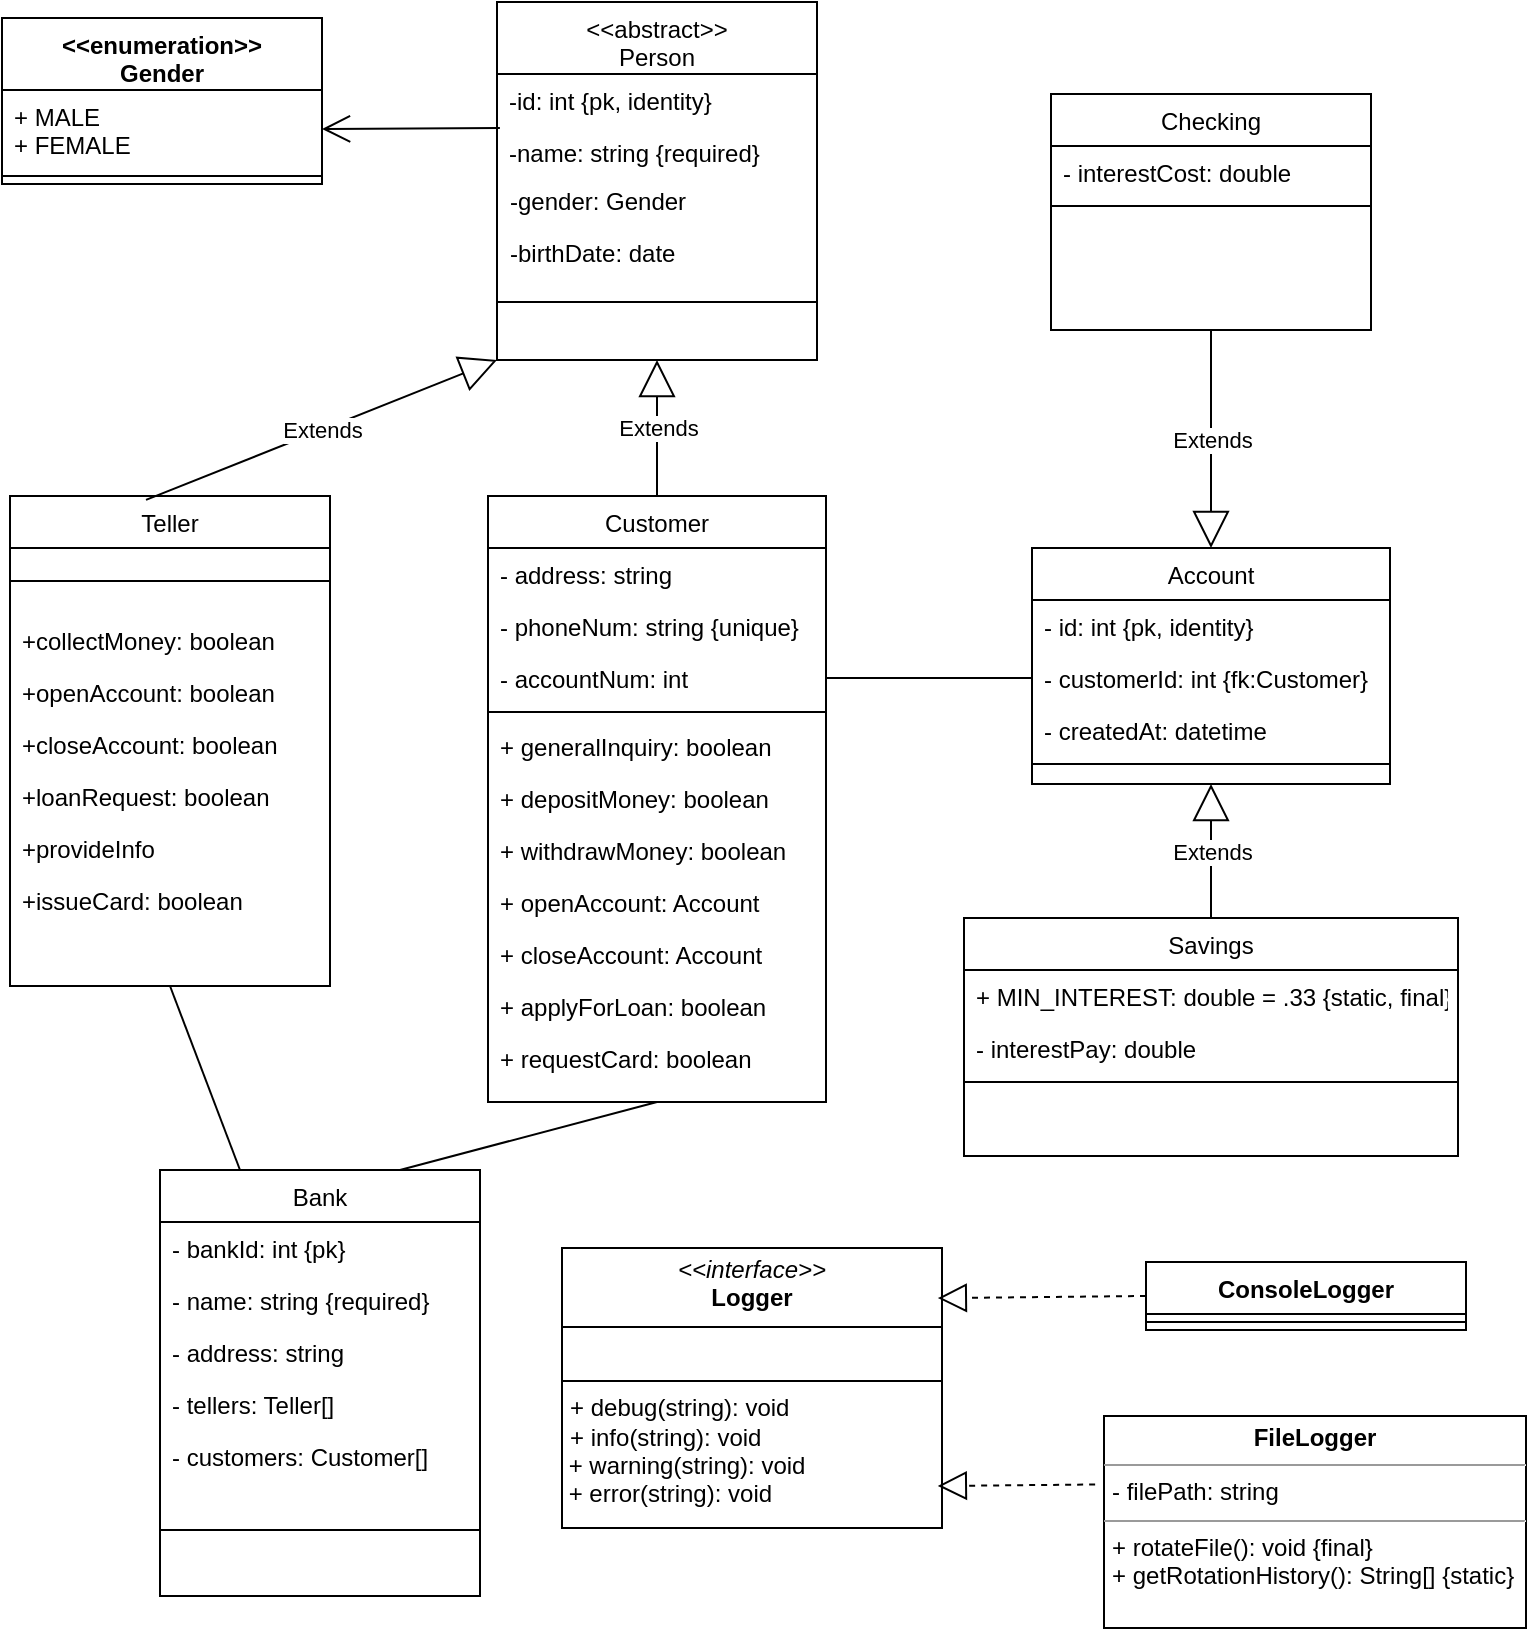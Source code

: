 <mxfile version="22.1.22" type="embed">
  <diagram id="C5RBs43oDa-KdzZeNtuy" name="Page-1">
    <mxGraphModel dx="896" dy="746" grid="0" gridSize="10" guides="1" tooltips="1" connect="1" arrows="1" fold="1" page="1" pageScale="1" pageWidth="827" pageHeight="1169" math="0" shadow="0">
      <root>
        <mxCell id="WIyWlLk6GJQsqaUBKTNV-0" />
        <mxCell id="WIyWlLk6GJQsqaUBKTNV-1" parent="WIyWlLk6GJQsqaUBKTNV-0" />
        <mxCell id="zkfFHV4jXpPFQw0GAbJ--0" value="Teller" style="swimlane;fontStyle=0;align=center;verticalAlign=top;childLayout=stackLayout;horizontal=1;startSize=26;horizontalStack=0;resizeParent=1;resizeLast=0;collapsible=1;marginBottom=0;rounded=0;shadow=0;strokeWidth=1;" parent="WIyWlLk6GJQsqaUBKTNV-1" vertex="1">
          <mxGeometry x="36" y="267" width="160" height="245" as="geometry">
            <mxRectangle x="230" y="140" width="160" height="26" as="alternateBounds" />
          </mxGeometry>
        </mxCell>
        <mxCell id="zkfFHV4jXpPFQw0GAbJ--4" value="" style="line;html=1;strokeWidth=1;align=left;verticalAlign=middle;spacingTop=-1;spacingLeft=3;spacingRight=3;rotatable=0;labelPosition=right;points=[];portConstraint=eastwest;" parent="zkfFHV4jXpPFQw0GAbJ--0" vertex="1">
          <mxGeometry y="26" width="160" height="33" as="geometry" />
        </mxCell>
        <mxCell id="zkfFHV4jXpPFQw0GAbJ--5" value="+collectMoney: boolean" style="text;align=left;verticalAlign=top;spacingLeft=4;spacingRight=4;overflow=hidden;rotatable=0;points=[[0,0.5],[1,0.5]];portConstraint=eastwest;" parent="zkfFHV4jXpPFQw0GAbJ--0" vertex="1">
          <mxGeometry y="59" width="160" height="26" as="geometry" />
        </mxCell>
        <mxCell id="2JxM8UlmAFkqMBroLjRq-3" value="+openAccount: boolean" style="text;align=left;verticalAlign=top;spacingLeft=4;spacingRight=4;overflow=hidden;rotatable=0;points=[[0,0.5],[1,0.5]];portConstraint=eastwest;" parent="zkfFHV4jXpPFQw0GAbJ--0" vertex="1">
          <mxGeometry y="85" width="160" height="26" as="geometry" />
        </mxCell>
        <mxCell id="2JxM8UlmAFkqMBroLjRq-4" value="+closeAccount: boolean" style="text;align=left;verticalAlign=top;spacingLeft=4;spacingRight=4;overflow=hidden;rotatable=0;points=[[0,0.5],[1,0.5]];portConstraint=eastwest;" parent="zkfFHV4jXpPFQw0GAbJ--0" vertex="1">
          <mxGeometry y="111" width="160" height="26" as="geometry" />
        </mxCell>
        <mxCell id="2JxM8UlmAFkqMBroLjRq-5" value="+loanRequest: boolean" style="text;align=left;verticalAlign=top;spacingLeft=4;spacingRight=4;overflow=hidden;rotatable=0;points=[[0,0.5],[1,0.5]];portConstraint=eastwest;" parent="zkfFHV4jXpPFQw0GAbJ--0" vertex="1">
          <mxGeometry y="137" width="160" height="26" as="geometry" />
        </mxCell>
        <mxCell id="2JxM8UlmAFkqMBroLjRq-6" value="+provideInfo" style="text;align=left;verticalAlign=top;spacingLeft=4;spacingRight=4;overflow=hidden;rotatable=0;points=[[0,0.5],[1,0.5]];portConstraint=eastwest;" parent="zkfFHV4jXpPFQw0GAbJ--0" vertex="1">
          <mxGeometry y="163" width="160" height="26" as="geometry" />
        </mxCell>
        <mxCell id="2JxM8UlmAFkqMBroLjRq-7" value="+issueCard: boolean" style="text;align=left;verticalAlign=top;spacingLeft=4;spacingRight=4;overflow=hidden;rotatable=0;points=[[0,0.5],[1,0.5]];portConstraint=eastwest;" parent="zkfFHV4jXpPFQw0GAbJ--0" vertex="1">
          <mxGeometry y="189" width="160" height="26" as="geometry" />
        </mxCell>
        <mxCell id="zkfFHV4jXpPFQw0GAbJ--17" value="Account" style="swimlane;fontStyle=0;align=center;verticalAlign=top;childLayout=stackLayout;horizontal=1;startSize=26;horizontalStack=0;resizeParent=1;resizeLast=0;collapsible=1;marginBottom=0;rounded=0;shadow=0;strokeWidth=1;" parent="WIyWlLk6GJQsqaUBKTNV-1" vertex="1">
          <mxGeometry x="547" y="293" width="179" height="118" as="geometry">
            <mxRectangle x="550" y="140" width="160" height="26" as="alternateBounds" />
          </mxGeometry>
        </mxCell>
        <mxCell id="zkfFHV4jXpPFQw0GAbJ--18" value="- id: int {pk, identity}" style="text;align=left;verticalAlign=top;spacingLeft=4;spacingRight=4;overflow=hidden;rotatable=0;points=[[0,0.5],[1,0.5]];portConstraint=eastwest;" parent="zkfFHV4jXpPFQw0GAbJ--17" vertex="1">
          <mxGeometry y="26" width="179" height="26" as="geometry" />
        </mxCell>
        <mxCell id="zkfFHV4jXpPFQw0GAbJ--19" value="- customerId: int {fk:Customer}" style="text;align=left;verticalAlign=top;spacingLeft=4;spacingRight=4;overflow=hidden;rotatable=0;points=[[0,0.5],[1,0.5]];portConstraint=eastwest;rounded=0;shadow=0;html=0;" parent="zkfFHV4jXpPFQw0GAbJ--17" vertex="1">
          <mxGeometry y="52" width="179" height="26" as="geometry" />
        </mxCell>
        <mxCell id="3" value="- createdAt: datetime" style="text;strokeColor=none;fillColor=none;align=left;verticalAlign=top;spacingLeft=4;spacingRight=4;overflow=hidden;rotatable=0;points=[[0,0.5],[1,0.5]];portConstraint=eastwest;whiteSpace=wrap;html=1;" parent="zkfFHV4jXpPFQw0GAbJ--17" vertex="1">
          <mxGeometry y="78" width="179" height="26" as="geometry" />
        </mxCell>
        <mxCell id="zkfFHV4jXpPFQw0GAbJ--23" value="" style="line;html=1;strokeWidth=1;align=left;verticalAlign=middle;spacingTop=-1;spacingLeft=3;spacingRight=3;rotatable=0;labelPosition=right;points=[];portConstraint=eastwest;" parent="zkfFHV4jXpPFQw0GAbJ--17" vertex="1">
          <mxGeometry y="104" width="179" height="8" as="geometry" />
        </mxCell>
        <mxCell id="2JxM8UlmAFkqMBroLjRq-9" value="&lt;&lt;abstract&gt;&gt;&#xa;Person" style="swimlane;fontStyle=0;align=center;verticalAlign=top;childLayout=stackLayout;horizontal=1;startSize=36;horizontalStack=0;resizeParent=1;resizeLast=0;collapsible=1;marginBottom=0;rounded=0;shadow=0;strokeWidth=1;" parent="WIyWlLk6GJQsqaUBKTNV-1" vertex="1">
          <mxGeometry x="279.5" y="20" width="160" height="179" as="geometry">
            <mxRectangle x="230" y="140" width="160" height="26" as="alternateBounds" />
          </mxGeometry>
        </mxCell>
        <mxCell id="2JxM8UlmAFkqMBroLjRq-10" value="-id: int {pk, identity}" style="text;align=left;verticalAlign=top;spacingLeft=4;spacingRight=4;overflow=hidden;rotatable=0;points=[[0,0.5],[1,0.5]];portConstraint=eastwest;" parent="2JxM8UlmAFkqMBroLjRq-9" vertex="1">
          <mxGeometry y="36" width="160" height="26" as="geometry" />
        </mxCell>
        <mxCell id="2JxM8UlmAFkqMBroLjRq-11" value="-name: string {required}" style="text;align=left;verticalAlign=top;spacingLeft=4;spacingRight=4;overflow=hidden;rotatable=0;points=[[0,0.5],[1,0.5]];portConstraint=eastwest;rounded=0;shadow=0;html=0;" parent="2JxM8UlmAFkqMBroLjRq-9" vertex="1">
          <mxGeometry y="62" width="160" height="24" as="geometry" />
        </mxCell>
        <mxCell id="hERFFzNCHQRFeF2-G3bh-4" value="-gender: Gender" style="text;strokeColor=none;fillColor=none;align=left;verticalAlign=top;spacingLeft=4;spacingRight=4;overflow=hidden;rotatable=0;points=[[0,0.5],[1,0.5]];portConstraint=eastwest;whiteSpace=wrap;html=1;" parent="2JxM8UlmAFkqMBroLjRq-9" vertex="1">
          <mxGeometry y="86" width="160" height="26" as="geometry" />
        </mxCell>
        <mxCell id="2" value="-birthDate: date" style="text;strokeColor=none;fillColor=none;align=left;verticalAlign=top;spacingLeft=4;spacingRight=4;overflow=hidden;rotatable=0;points=[[0,0.5],[1,0.5]];portConstraint=eastwest;whiteSpace=wrap;html=1;" parent="2JxM8UlmAFkqMBroLjRq-9" vertex="1">
          <mxGeometry y="112" width="160" height="26" as="geometry" />
        </mxCell>
        <mxCell id="2JxM8UlmAFkqMBroLjRq-12" value="" style="line;html=1;strokeWidth=1;align=left;verticalAlign=middle;spacingTop=-1;spacingLeft=3;spacingRight=3;rotatable=0;labelPosition=right;points=[];portConstraint=eastwest;" parent="2JxM8UlmAFkqMBroLjRq-9" vertex="1">
          <mxGeometry y="138" width="160" height="24" as="geometry" />
        </mxCell>
        <mxCell id="2JxM8UlmAFkqMBroLjRq-34" value="Customer" style="swimlane;fontStyle=0;align=center;verticalAlign=top;childLayout=stackLayout;horizontal=1;startSize=26;horizontalStack=0;resizeParent=1;resizeLast=0;collapsible=1;marginBottom=0;rounded=0;shadow=0;strokeWidth=1;" parent="WIyWlLk6GJQsqaUBKTNV-1" vertex="1">
          <mxGeometry x="275" y="267" width="169" height="303" as="geometry">
            <mxRectangle x="550" y="140" width="160" height="26" as="alternateBounds" />
          </mxGeometry>
        </mxCell>
        <mxCell id="2JxM8UlmAFkqMBroLjRq-35" value="- address: string" style="text;align=left;verticalAlign=top;spacingLeft=4;spacingRight=4;overflow=hidden;rotatable=0;points=[[0,0.5],[1,0.5]];portConstraint=eastwest;" parent="2JxM8UlmAFkqMBroLjRq-34" vertex="1">
          <mxGeometry y="26" width="169" height="26" as="geometry" />
        </mxCell>
        <mxCell id="2JxM8UlmAFkqMBroLjRq-36" value="- phoneNum: string {unique}" style="text;align=left;verticalAlign=top;spacingLeft=4;spacingRight=4;overflow=hidden;rotatable=0;points=[[0,0.5],[1,0.5]];portConstraint=eastwest;rounded=0;shadow=0;html=0;" parent="2JxM8UlmAFkqMBroLjRq-34" vertex="1">
          <mxGeometry y="52" width="169" height="26" as="geometry" />
        </mxCell>
        <mxCell id="2JxM8UlmAFkqMBroLjRq-37" value="- accountNum: int" style="text;align=left;verticalAlign=top;spacingLeft=4;spacingRight=4;overflow=hidden;rotatable=0;points=[[0,0.5],[1,0.5]];portConstraint=eastwest;rounded=0;shadow=0;html=0;" parent="2JxM8UlmAFkqMBroLjRq-34" vertex="1">
          <mxGeometry y="78" width="169" height="26" as="geometry" />
        </mxCell>
        <mxCell id="2JxM8UlmAFkqMBroLjRq-40" value="" style="line;html=1;strokeWidth=1;align=left;verticalAlign=middle;spacingTop=-1;spacingLeft=3;spacingRight=3;rotatable=0;labelPosition=right;points=[];portConstraint=eastwest;" parent="2JxM8UlmAFkqMBroLjRq-34" vertex="1">
          <mxGeometry y="104" width="169" height="8" as="geometry" />
        </mxCell>
        <mxCell id="2JxM8UlmAFkqMBroLjRq-41" value="+ generalInquiry: boolean" style="text;align=left;verticalAlign=top;spacingLeft=4;spacingRight=4;overflow=hidden;rotatable=0;points=[[0,0.5],[1,0.5]];portConstraint=eastwest;" parent="2JxM8UlmAFkqMBroLjRq-34" vertex="1">
          <mxGeometry y="112" width="169" height="26" as="geometry" />
        </mxCell>
        <mxCell id="2JxM8UlmAFkqMBroLjRq-42" value="+ depositMoney: boolean" style="text;align=left;verticalAlign=top;spacingLeft=4;spacingRight=4;overflow=hidden;rotatable=0;points=[[0,0.5],[1,0.5]];portConstraint=eastwest;" parent="2JxM8UlmAFkqMBroLjRq-34" vertex="1">
          <mxGeometry y="138" width="169" height="26" as="geometry" />
        </mxCell>
        <mxCell id="2JxM8UlmAFkqMBroLjRq-43" value="+ withdrawMoney: boolean" style="text;align=left;verticalAlign=top;spacingLeft=4;spacingRight=4;overflow=hidden;rotatable=0;points=[[0,0.5],[1,0.5]];portConstraint=eastwest;" parent="2JxM8UlmAFkqMBroLjRq-34" vertex="1">
          <mxGeometry y="164" width="169" height="26" as="geometry" />
        </mxCell>
        <mxCell id="2JxM8UlmAFkqMBroLjRq-44" value="+ openAccount: Account" style="text;align=left;verticalAlign=top;spacingLeft=4;spacingRight=4;overflow=hidden;rotatable=0;points=[[0,0.5],[1,0.5]];portConstraint=eastwest;" parent="2JxM8UlmAFkqMBroLjRq-34" vertex="1">
          <mxGeometry y="190" width="169" height="26" as="geometry" />
        </mxCell>
        <mxCell id="2JxM8UlmAFkqMBroLjRq-45" value="+ closeAccount: Account" style="text;align=left;verticalAlign=top;spacingLeft=4;spacingRight=4;overflow=hidden;rotatable=0;points=[[0,0.5],[1,0.5]];portConstraint=eastwest;" parent="2JxM8UlmAFkqMBroLjRq-34" vertex="1">
          <mxGeometry y="216" width="169" height="26" as="geometry" />
        </mxCell>
        <mxCell id="2JxM8UlmAFkqMBroLjRq-46" value="+ applyForLoan: boolean" style="text;align=left;verticalAlign=top;spacingLeft=4;spacingRight=4;overflow=hidden;rotatable=0;points=[[0,0.5],[1,0.5]];portConstraint=eastwest;" parent="2JxM8UlmAFkqMBroLjRq-34" vertex="1">
          <mxGeometry y="242" width="169" height="26" as="geometry" />
        </mxCell>
        <mxCell id="2JxM8UlmAFkqMBroLjRq-47" value="+ requestCard: boolean" style="text;align=left;verticalAlign=top;spacingLeft=4;spacingRight=4;overflow=hidden;rotatable=0;points=[[0,0.5],[1,0.5]];portConstraint=eastwest;" parent="2JxM8UlmAFkqMBroLjRq-34" vertex="1">
          <mxGeometry y="268" width="169" height="26" as="geometry" />
        </mxCell>
        <mxCell id="2JxM8UlmAFkqMBroLjRq-49" value="Extends" style="endArrow=block;endSize=16;endFill=0;html=1;exitX=0.425;exitY=0.008;exitDx=0;exitDy=0;exitPerimeter=0;entryX=0;entryY=1;entryDx=0;entryDy=0;" parent="WIyWlLk6GJQsqaUBKTNV-1" source="zkfFHV4jXpPFQw0GAbJ--0" target="2JxM8UlmAFkqMBroLjRq-9" edge="1">
          <mxGeometry width="160" relative="1" as="geometry">
            <mxPoint x="54" y="208" as="sourcePoint" />
            <mxPoint x="260" y="163" as="targetPoint" />
          </mxGeometry>
        </mxCell>
        <mxCell id="2JxM8UlmAFkqMBroLjRq-50" value="Extends" style="endArrow=block;endSize=16;endFill=0;html=1;exitX=0.5;exitY=0;exitDx=0;exitDy=0;entryX=0.5;entryY=1;entryDx=0;entryDy=0;" parent="WIyWlLk6GJQsqaUBKTNV-1" source="2JxM8UlmAFkqMBroLjRq-34" target="2JxM8UlmAFkqMBroLjRq-9" edge="1">
          <mxGeometry width="160" relative="1" as="geometry">
            <mxPoint x="310" y="198" as="sourcePoint" />
            <mxPoint x="326" y="155" as="targetPoint" />
          </mxGeometry>
        </mxCell>
        <mxCell id="2JxM8UlmAFkqMBroLjRq-51" value="Checking" style="swimlane;fontStyle=0;align=center;verticalAlign=top;childLayout=stackLayout;horizontal=1;startSize=26;horizontalStack=0;resizeParent=1;resizeLast=0;collapsible=1;marginBottom=0;rounded=0;shadow=0;strokeWidth=1;" parent="WIyWlLk6GJQsqaUBKTNV-1" vertex="1">
          <mxGeometry x="556.5" y="66" width="160" height="118" as="geometry">
            <mxRectangle x="550" y="140" width="160" height="26" as="alternateBounds" />
          </mxGeometry>
        </mxCell>
        <mxCell id="2JxM8UlmAFkqMBroLjRq-52" value="- interestCost: double" style="text;align=left;verticalAlign=top;spacingLeft=4;spacingRight=4;overflow=hidden;rotatable=0;points=[[0,0.5],[1,0.5]];portConstraint=eastwest;" parent="2JxM8UlmAFkqMBroLjRq-51" vertex="1">
          <mxGeometry y="26" width="160" height="26" as="geometry" />
        </mxCell>
        <mxCell id="2JxM8UlmAFkqMBroLjRq-54" value="" style="line;html=1;strokeWidth=1;align=left;verticalAlign=middle;spacingTop=-1;spacingLeft=3;spacingRight=3;rotatable=0;labelPosition=right;points=[];portConstraint=eastwest;" parent="2JxM8UlmAFkqMBroLjRq-51" vertex="1">
          <mxGeometry y="52" width="160" height="8" as="geometry" />
        </mxCell>
        <mxCell id="2JxM8UlmAFkqMBroLjRq-55" value="Savings" style="swimlane;fontStyle=0;align=center;verticalAlign=top;childLayout=stackLayout;horizontal=1;startSize=26;horizontalStack=0;resizeParent=1;resizeLast=0;collapsible=1;marginBottom=0;rounded=0;shadow=0;strokeWidth=1;" parent="WIyWlLk6GJQsqaUBKTNV-1" vertex="1">
          <mxGeometry x="513" y="478" width="247" height="119" as="geometry">
            <mxRectangle x="550" y="140" width="160" height="26" as="alternateBounds" />
          </mxGeometry>
        </mxCell>
        <mxCell id="2JxM8UlmAFkqMBroLjRq-56" value="+ MIN_INTEREST: double = .33 {static, final}" style="text;align=left;verticalAlign=top;spacingLeft=4;spacingRight=4;overflow=hidden;rotatable=0;points=[[0,0.5],[1,0.5]];portConstraint=eastwest;" parent="2JxM8UlmAFkqMBroLjRq-55" vertex="1">
          <mxGeometry y="26" width="247" height="26" as="geometry" />
        </mxCell>
        <mxCell id="4" value="- interestPay: double" style="text;align=left;verticalAlign=top;spacingLeft=4;spacingRight=4;overflow=hidden;rotatable=0;points=[[0,0.5],[1,0.5]];portConstraint=eastwest;" parent="2JxM8UlmAFkqMBroLjRq-55" vertex="1">
          <mxGeometry y="52" width="247" height="26" as="geometry" />
        </mxCell>
        <mxCell id="2JxM8UlmAFkqMBroLjRq-58" value="" style="line;html=1;strokeWidth=1;align=left;verticalAlign=middle;spacingTop=-1;spacingLeft=3;spacingRight=3;rotatable=0;labelPosition=right;points=[];portConstraint=eastwest;" parent="2JxM8UlmAFkqMBroLjRq-55" vertex="1">
          <mxGeometry y="78" width="247" height="8" as="geometry" />
        </mxCell>
        <mxCell id="2JxM8UlmAFkqMBroLjRq-59" value="Extends" style="endArrow=block;endSize=16;endFill=0;html=1;exitX=0.5;exitY=0;exitDx=0;exitDy=0;entryX=0.5;entryY=1;entryDx=0;entryDy=0;" parent="WIyWlLk6GJQsqaUBKTNV-1" source="2JxM8UlmAFkqMBroLjRq-55" target="zkfFHV4jXpPFQw0GAbJ--17" edge="1">
          <mxGeometry width="160" relative="1" as="geometry">
            <mxPoint x="794" y="509" as="sourcePoint" />
            <mxPoint x="704" y="410" as="targetPoint" />
          </mxGeometry>
        </mxCell>
        <mxCell id="2JxM8UlmAFkqMBroLjRq-60" value="Extends" style="endArrow=block;endSize=16;endFill=0;html=1;exitX=0.5;exitY=1;exitDx=0;exitDy=0;" parent="WIyWlLk6GJQsqaUBKTNV-1" source="2JxM8UlmAFkqMBroLjRq-51" target="zkfFHV4jXpPFQw0GAbJ--17" edge="1">
          <mxGeometry width="160" relative="1" as="geometry">
            <mxPoint x="831" y="294" as="sourcePoint" />
            <mxPoint x="681" y="267" as="targetPoint" />
          </mxGeometry>
        </mxCell>
        <mxCell id="2JxM8UlmAFkqMBroLjRq-61" value="" style="endArrow=none;html=1;entryX=0;entryY=0.5;entryDx=0;entryDy=0;exitX=1;exitY=0.5;exitDx=0;exitDy=0;" parent="WIyWlLk6GJQsqaUBKTNV-1" source="2JxM8UlmAFkqMBroLjRq-37" target="zkfFHV4jXpPFQw0GAbJ--19" edge="1">
          <mxGeometry width="50" height="50" relative="1" as="geometry">
            <mxPoint x="520" y="634" as="sourcePoint" />
            <mxPoint x="570" y="584" as="targetPoint" />
          </mxGeometry>
        </mxCell>
        <mxCell id="2JxM8UlmAFkqMBroLjRq-62" value="Bank" style="swimlane;fontStyle=0;align=center;verticalAlign=top;childLayout=stackLayout;horizontal=1;startSize=26;horizontalStack=0;resizeParent=1;resizeLast=0;collapsible=1;marginBottom=0;rounded=0;shadow=0;strokeWidth=1;" parent="WIyWlLk6GJQsqaUBKTNV-1" vertex="1">
          <mxGeometry x="111" y="604" width="160" height="213" as="geometry">
            <mxRectangle x="550" y="140" width="160" height="26" as="alternateBounds" />
          </mxGeometry>
        </mxCell>
        <mxCell id="2JxM8UlmAFkqMBroLjRq-63" value="- bankId: int {pk}" style="text;align=left;verticalAlign=top;spacingLeft=4;spacingRight=4;overflow=hidden;rotatable=0;points=[[0,0.5],[1,0.5]];portConstraint=eastwest;" parent="2JxM8UlmAFkqMBroLjRq-62" vertex="1">
          <mxGeometry y="26" width="160" height="26" as="geometry" />
        </mxCell>
        <mxCell id="2JxM8UlmAFkqMBroLjRq-64" value="- name: string {required}" style="text;align=left;verticalAlign=top;spacingLeft=4;spacingRight=4;overflow=hidden;rotatable=0;points=[[0,0.5],[1,0.5]];portConstraint=eastwest;rounded=0;shadow=0;html=0;" parent="2JxM8UlmAFkqMBroLjRq-62" vertex="1">
          <mxGeometry y="52" width="160" height="26" as="geometry" />
        </mxCell>
        <mxCell id="2JxM8UlmAFkqMBroLjRq-65" value="- address: string" style="text;align=left;verticalAlign=top;spacingLeft=4;spacingRight=4;overflow=hidden;rotatable=0;points=[[0,0.5],[1,0.5]];portConstraint=eastwest;rounded=0;shadow=0;html=0;" parent="2JxM8UlmAFkqMBroLjRq-62" vertex="1">
          <mxGeometry y="78" width="160" height="26" as="geometry" />
        </mxCell>
        <mxCell id="2JxM8UlmAFkqMBroLjRq-74" value="- tellers: Teller[]" style="text;align=left;verticalAlign=top;spacingLeft=4;spacingRight=4;overflow=hidden;rotatable=0;points=[[0,0.5],[1,0.5]];portConstraint=eastwest;rounded=0;shadow=0;html=0;" parent="2JxM8UlmAFkqMBroLjRq-62" vertex="1">
          <mxGeometry y="104" width="160" height="26" as="geometry" />
        </mxCell>
        <mxCell id="2JxM8UlmAFkqMBroLjRq-75" value="- customers: Customer[]" style="text;align=left;verticalAlign=top;spacingLeft=4;spacingRight=4;overflow=hidden;rotatable=0;points=[[0,0.5],[1,0.5]];portConstraint=eastwest;rounded=0;shadow=0;html=0;" parent="2JxM8UlmAFkqMBroLjRq-62" vertex="1">
          <mxGeometry y="130" width="160" height="26" as="geometry" />
        </mxCell>
        <mxCell id="2JxM8UlmAFkqMBroLjRq-66" value="" style="line;html=1;strokeWidth=1;align=left;verticalAlign=middle;spacingTop=-1;spacingLeft=3;spacingRight=3;rotatable=0;labelPosition=right;points=[];portConstraint=eastwest;" parent="2JxM8UlmAFkqMBroLjRq-62" vertex="1">
          <mxGeometry y="156" width="160" height="48" as="geometry" />
        </mxCell>
        <mxCell id="2JxM8UlmAFkqMBroLjRq-76" value="" style="endArrow=none;html=1;entryX=0.25;entryY=0;entryDx=0;entryDy=0;exitX=0.5;exitY=1;exitDx=0;exitDy=0;" parent="WIyWlLk6GJQsqaUBKTNV-1" source="zkfFHV4jXpPFQw0GAbJ--0" target="2JxM8UlmAFkqMBroLjRq-62" edge="1">
          <mxGeometry width="50" height="50" relative="1" as="geometry">
            <mxPoint x="84" y="553" as="sourcePoint" />
            <mxPoint x="192" y="554" as="targetPoint" />
          </mxGeometry>
        </mxCell>
        <mxCell id="2JxM8UlmAFkqMBroLjRq-77" value="" style="endArrow=none;html=1;entryX=0.75;entryY=0;entryDx=0;entryDy=0;exitX=0.5;exitY=1;exitDx=0;exitDy=0;" parent="WIyWlLk6GJQsqaUBKTNV-1" source="2JxM8UlmAFkqMBroLjRq-34" target="2JxM8UlmAFkqMBroLjRq-62" edge="1">
          <mxGeometry width="50" height="50" relative="1" as="geometry">
            <mxPoint x="126" y="522" as="sourcePoint" />
            <mxPoint x="121" y="614" as="targetPoint" />
          </mxGeometry>
        </mxCell>
        <mxCell id="hERFFzNCHQRFeF2-G3bh-0" value="&amp;lt;&amp;lt;enumeration&amp;gt;&amp;gt;&lt;div&gt;Gender&lt;/div&gt;" style="swimlane;fontStyle=1;align=center;verticalAlign=top;childLayout=stackLayout;horizontal=1;startSize=36;horizontalStack=0;resizeParent=1;resizeParentMax=0;resizeLast=0;collapsible=1;marginBottom=0;whiteSpace=wrap;html=1;" parent="WIyWlLk6GJQsqaUBKTNV-1" vertex="1">
          <mxGeometry x="32" y="28" width="160" height="83" as="geometry" />
        </mxCell>
        <mxCell id="hERFFzNCHQRFeF2-G3bh-1" value="+ MALE&lt;div&gt;+ FEMALE&lt;/div&gt;" style="text;strokeColor=none;fillColor=none;align=left;verticalAlign=top;spacingLeft=4;spacingRight=4;overflow=hidden;rotatable=0;points=[[0,0.5],[1,0.5]];portConstraint=eastwest;whiteSpace=wrap;html=1;" parent="hERFFzNCHQRFeF2-G3bh-0" vertex="1">
          <mxGeometry y="36" width="160" height="39" as="geometry" />
        </mxCell>
        <mxCell id="hERFFzNCHQRFeF2-G3bh-2" value="" style="line;strokeWidth=1;fillColor=none;align=left;verticalAlign=middle;spacingTop=-1;spacingLeft=3;spacingRight=3;rotatable=0;labelPosition=right;points=[];portConstraint=eastwest;strokeColor=inherit;" parent="hERFFzNCHQRFeF2-G3bh-0" vertex="1">
          <mxGeometry y="75" width="160" height="8" as="geometry" />
        </mxCell>
        <mxCell id="hERFFzNCHQRFeF2-G3bh-6" value="" style="endArrow=open;endFill=1;endSize=12;html=1;rounded=0;entryX=1;entryY=0.5;entryDx=0;entryDy=0;exitX=0.009;exitY=1.038;exitDx=0;exitDy=0;exitPerimeter=0;" parent="WIyWlLk6GJQsqaUBKTNV-1" source="2JxM8UlmAFkqMBroLjRq-10" target="hERFFzNCHQRFeF2-G3bh-1" edge="1">
          <mxGeometry width="160" relative="1" as="geometry">
            <mxPoint x="24" y="169" as="sourcePoint" />
            <mxPoint x="184" y="169" as="targetPoint" />
          </mxGeometry>
        </mxCell>
        <mxCell id="hERFFzNCHQRFeF2-G3bh-7" value="&lt;p style=&quot;margin:0px;margin-top:4px;text-align:center;&quot;&gt;&lt;i&gt;&amp;lt;&amp;lt;interface&amp;gt;&amp;gt;&lt;/i&gt;&lt;br&gt;&lt;b&gt;Logger&lt;/b&gt;&lt;/p&gt;&lt;hr size=&quot;1&quot; style=&quot;border-style:solid;&quot;&gt;&lt;p style=&quot;margin:0px;margin-left:4px;&quot;&gt;&lt;br&gt;&lt;/p&gt;&lt;hr size=&quot;1&quot; style=&quot;border-style:solid;&quot;&gt;&lt;p style=&quot;margin:0px;margin-left:4px;&quot;&gt;+ debug(string): void&lt;br&gt;+ info(string): void&lt;/p&gt;&amp;nbsp;+ warning(string): void&lt;br&gt;&amp;nbsp;+ error(string): void" style="verticalAlign=top;align=left;overflow=fill;html=1;whiteSpace=wrap;" parent="WIyWlLk6GJQsqaUBKTNV-1" vertex="1">
          <mxGeometry x="312" y="643" width="190" height="140" as="geometry" />
        </mxCell>
        <mxCell id="cBqTgom66K0gsBAUJd20-0" value="ConsoleLogger" style="swimlane;fontStyle=1;align=center;verticalAlign=top;childLayout=stackLayout;horizontal=1;startSize=26;horizontalStack=0;resizeParent=1;resizeParentMax=0;resizeLast=0;collapsible=1;marginBottom=0;whiteSpace=wrap;html=1;" parent="WIyWlLk6GJQsqaUBKTNV-1" vertex="1">
          <mxGeometry x="604" y="650" width="160" height="34" as="geometry" />
        </mxCell>
        <mxCell id="cBqTgom66K0gsBAUJd20-2" value="" style="line;strokeWidth=1;fillColor=none;align=left;verticalAlign=middle;spacingTop=-1;spacingLeft=3;spacingRight=3;rotatable=0;labelPosition=right;points=[];portConstraint=eastwest;strokeColor=inherit;" parent="cBqTgom66K0gsBAUJd20-0" vertex="1">
          <mxGeometry y="26" width="160" height="8" as="geometry" />
        </mxCell>
        <mxCell id="cBqTgom66K0gsBAUJd20-4" value="" style="endArrow=block;dashed=1;endFill=0;endSize=12;html=1;rounded=0;exitX=0;exitY=0.5;exitDx=0;exitDy=0;entryX=0.989;entryY=0.179;entryDx=0;entryDy=0;entryPerimeter=0;" parent="WIyWlLk6GJQsqaUBKTNV-1" source="cBqTgom66K0gsBAUJd20-0" target="hERFFzNCHQRFeF2-G3bh-7" edge="1">
          <mxGeometry width="160" relative="1" as="geometry">
            <mxPoint x="585" y="720" as="sourcePoint" />
            <mxPoint x="486.05" y="720" as="targetPoint" />
          </mxGeometry>
        </mxCell>
        <mxCell id="0" value="&lt;p style=&quot;margin:0px;margin-top:4px;text-align:center;&quot;&gt;&lt;b&gt;FileLogger&lt;/b&gt;&lt;/p&gt;&lt;hr size=&quot;1&quot;&gt;&lt;p style=&quot;margin:0px;margin-left:4px;&quot;&gt;- filePath: string&lt;/p&gt;&lt;hr size=&quot;1&quot;&gt;&lt;p style=&quot;margin:0px;margin-left:4px;&quot;&gt;+ rotateFile(): void {final}&lt;/p&gt;&lt;p style=&quot;margin:0px;margin-left:4px;&quot;&gt;+ getRotationHistory(): String[] {static}&lt;/p&gt;" style="verticalAlign=top;align=left;overflow=fill;fontSize=12;fontFamily=Helvetica;html=1;" parent="WIyWlLk6GJQsqaUBKTNV-1" vertex="1">
          <mxGeometry x="583" y="727" width="211" height="106" as="geometry" />
        </mxCell>
        <mxCell id="1" value="" style="endArrow=block;dashed=1;endFill=0;endSize=12;html=1;entryX=0.989;entryY=0.85;entryDx=0;entryDy=0;exitX=-0.021;exitY=0.323;exitDx=0;exitDy=0;exitPerimeter=0;entryPerimeter=0;" parent="WIyWlLk6GJQsqaUBKTNV-1" source="0" target="hERFFzNCHQRFeF2-G3bh-7" edge="1">
          <mxGeometry width="160" relative="1" as="geometry">
            <mxPoint x="601" y="746" as="sourcePoint" />
            <mxPoint x="499" y="744" as="targetPoint" />
          </mxGeometry>
        </mxCell>
      </root>
    </mxGraphModel>
  </diagram>
</mxfile>
